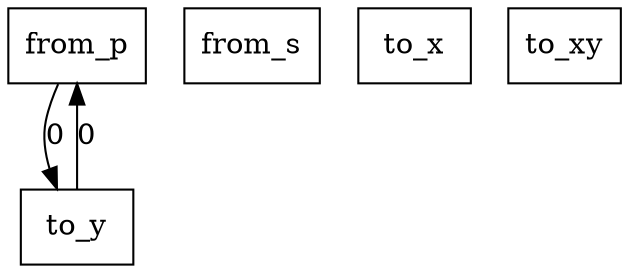 digraph {
    graph [rankdir=TB
          ,bgcolor=transparent];
    node [shape=box
         ,fillcolor=white
         ,style=filled];
    0 [label=<from_p>];
    1 [label=<from_s>];
    2 [label=<to_x>];
    3 [label=<to_y>];
    4 [label=<to_xy>];
    0 -> 3 [label=0];
    3 -> 0 [label=0];
}